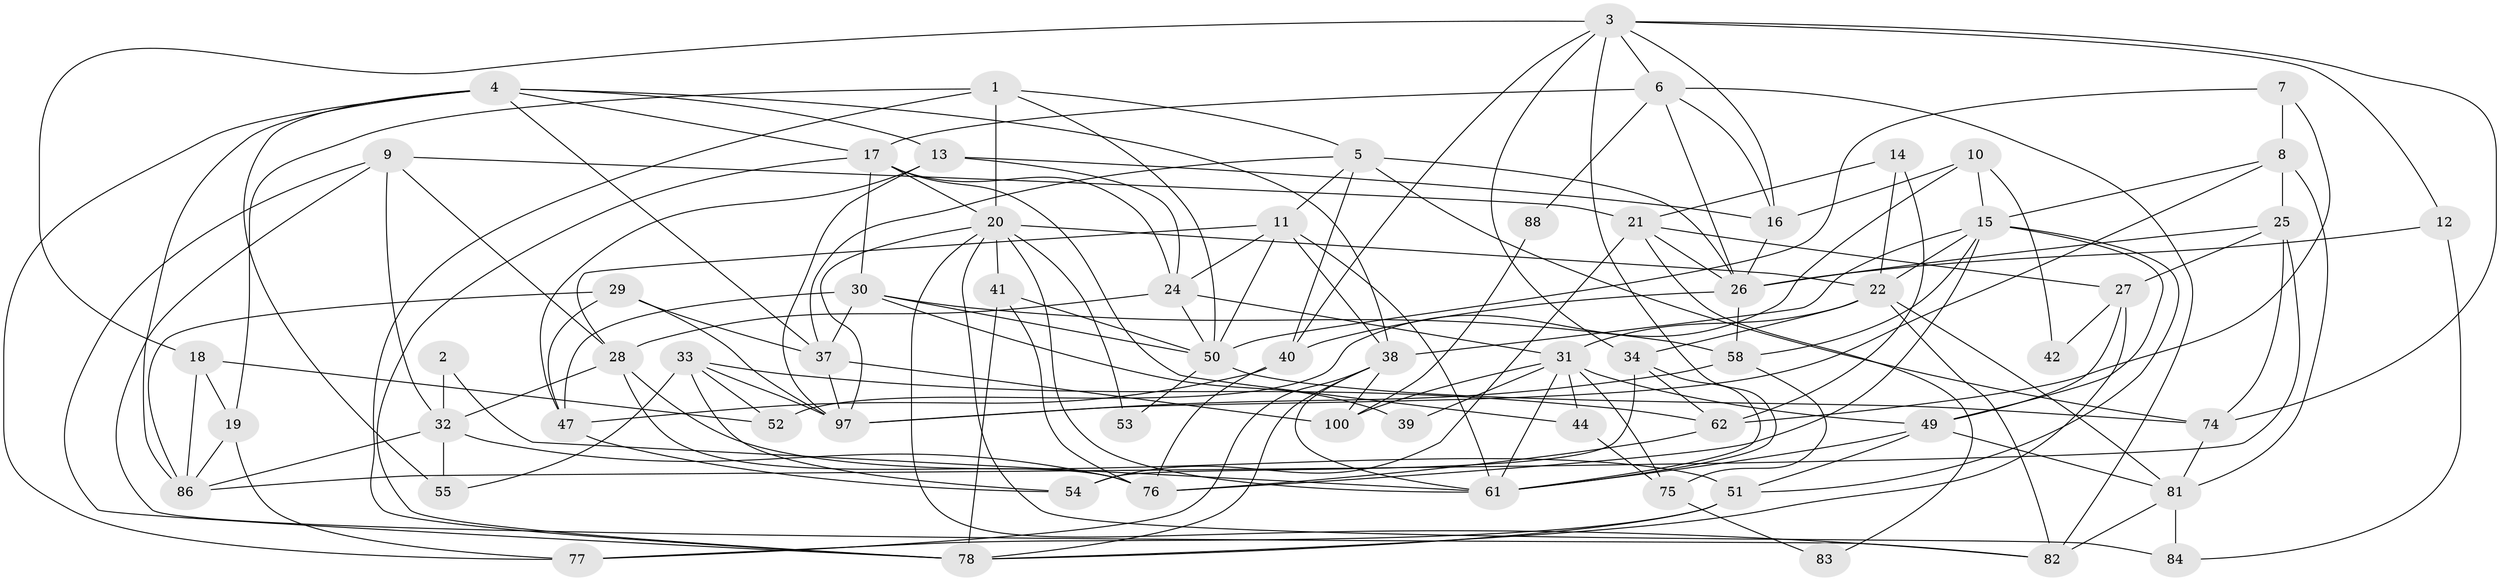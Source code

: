 // original degree distribution, {4: 0.3069306930693069, 3: 0.2376237623762376, 6: 0.07920792079207921, 5: 0.22772277227722773, 2: 0.1188118811881188, 7: 0.0297029702970297}
// Generated by graph-tools (version 1.1) at 2025/41/03/06/25 10:41:58]
// undirected, 64 vertices, 163 edges
graph export_dot {
graph [start="1"]
  node [color=gray90,style=filled];
  1 [super="+72"];
  2;
  3 [super="+57"];
  4 [super="+69"];
  5 [super="+43"];
  6 [super="+101"];
  7;
  8;
  9 [super="+56"];
  10;
  11;
  12;
  13 [super="+94"];
  14 [super="+35"];
  15 [super="+46"];
  16;
  17 [super="+23"];
  18 [super="+89"];
  19;
  20 [super="+65"];
  21 [super="+63"];
  22 [super="+67"];
  24 [super="+92"];
  25 [super="+45"];
  26 [super="+36"];
  27 [super="+66"];
  28 [super="+79"];
  29;
  30 [super="+91"];
  31 [super="+90"];
  32 [super="+96"];
  33 [super="+60"];
  34 [super="+98"];
  37 [super="+68"];
  38 [super="+85"];
  39;
  40;
  41 [super="+99"];
  42;
  44;
  47 [super="+48"];
  49 [super="+87"];
  50 [super="+73"];
  51 [super="+59"];
  52;
  53;
  54 [super="+93"];
  55;
  58 [super="+70"];
  61 [super="+71"];
  62 [super="+64"];
  74;
  75;
  76 [super="+80"];
  77;
  78;
  81 [super="+95"];
  82;
  83;
  84;
  86;
  88;
  97;
  100;
  1 -- 50;
  1 -- 5;
  1 -- 19;
  1 -- 78;
  1 -- 20;
  2 -- 61 [weight=2];
  2 -- 32;
  3 -- 18;
  3 -- 16;
  3 -- 34;
  3 -- 40;
  3 -- 74;
  3 -- 12;
  3 -- 6;
  3 -- 61;
  4 -- 77;
  4 -- 13;
  4 -- 55;
  4 -- 86;
  4 -- 17;
  4 -- 38;
  4 -- 37;
  5 -- 11;
  5 -- 37;
  5 -- 26;
  5 -- 40;
  5 -- 74;
  6 -- 82;
  6 -- 16;
  6 -- 17;
  6 -- 88;
  6 -- 26;
  7 -- 50;
  7 -- 8;
  7 -- 62;
  8 -- 97;
  8 -- 25;
  8 -- 81;
  8 -- 15;
  9 -- 28;
  9 -- 82;
  9 -- 32;
  9 -- 21;
  9 -- 78;
  10 -- 52;
  10 -- 16;
  10 -- 15;
  10 -- 42;
  11 -- 24;
  11 -- 50;
  11 -- 38;
  11 -- 28;
  11 -- 61;
  12 -- 84;
  12 -- 26;
  13 -- 47;
  13 -- 16;
  13 -- 97;
  13 -- 24;
  14 -- 22;
  14 -- 62;
  14 -- 21;
  15 -- 51;
  15 -- 49;
  15 -- 22;
  15 -- 38;
  15 -- 76;
  15 -- 58;
  16 -- 26;
  17 -- 30;
  17 -- 44;
  17 -- 20;
  17 -- 78;
  17 -- 24;
  18 -- 19;
  18 -- 86;
  18 -- 52;
  19 -- 86;
  19 -- 77;
  20 -- 84;
  20 -- 61;
  20 -- 97;
  20 -- 82;
  20 -- 53;
  20 -- 22;
  20 -- 41;
  21 -- 54;
  21 -- 83;
  21 -- 26;
  21 -- 27;
  22 -- 81;
  22 -- 34;
  22 -- 82;
  22 -- 31;
  24 -- 50;
  24 -- 28;
  24 -- 31;
  25 -- 26;
  25 -- 74;
  25 -- 27;
  25 -- 86;
  26 -- 40;
  26 -- 58;
  27 -- 78;
  27 -- 42;
  27 -- 49;
  28 -- 32;
  28 -- 51;
  28 -- 76;
  29 -- 37;
  29 -- 97;
  29 -- 86;
  29 -- 47;
  30 -- 50;
  30 -- 39;
  30 -- 47;
  30 -- 58;
  30 -- 37;
  31 -- 61;
  31 -- 44;
  31 -- 100;
  31 -- 49;
  31 -- 39;
  31 -- 75;
  32 -- 76;
  32 -- 86;
  32 -- 55;
  33 -- 97;
  33 -- 52;
  33 -- 54;
  33 -- 62;
  33 -- 55;
  34 -- 62;
  34 -- 54;
  34 -- 61;
  37 -- 100;
  37 -- 97;
  38 -- 77;
  38 -- 100;
  38 -- 78;
  38 -- 61;
  40 -- 47;
  40 -- 76;
  41 -- 50 [weight=2];
  41 -- 78;
  41 -- 76;
  44 -- 75;
  47 -- 54;
  49 -- 81;
  49 -- 51;
  49 -- 61;
  50 -- 74;
  50 -- 53;
  51 -- 78;
  51 -- 77;
  58 -- 75;
  58 -- 97;
  62 -- 76;
  74 -- 81;
  75 -- 83;
  81 -- 82;
  81 -- 84;
  88 -- 100;
}
